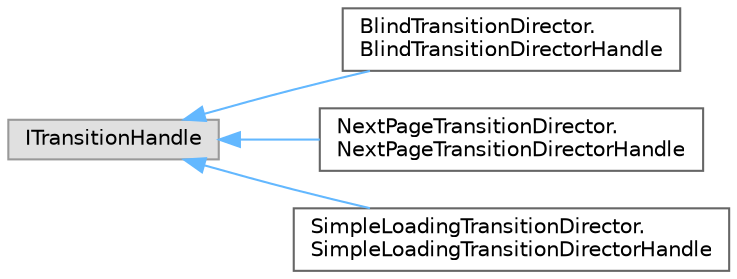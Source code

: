 digraph "クラス階層図"
{
 // LATEX_PDF_SIZE
  bgcolor="transparent";
  edge [fontname=Helvetica,fontsize=10,labelfontname=Helvetica,labelfontsize=10];
  node [fontname=Helvetica,fontsize=10,shape=box,height=0.2,width=0.4];
  rankdir="LR";
  Node0 [id="Node000000",label="ITransitionHandle",height=0.2,width=0.4,color="grey60", fillcolor="#E0E0E0", style="filled",tooltip=" "];
  Node0 -> Node1 [id="edge502_Node000000_Node000001",dir="back",color="steelblue1",style="solid",tooltip=" "];
  Node1 [id="Node000001",label="BlindTransitionDirector.\lBlindTransitionDirectorHandle",height=0.2,width=0.4,color="grey40", fillcolor="white", style="filled",URL="$class_blind_transition_director_1_1_blind_transition_director_handle.html",tooltip=" "];
  Node0 -> Node2 [id="edge503_Node000000_Node000002",dir="back",color="steelblue1",style="solid",tooltip=" "];
  Node2 [id="Node000002",label="NextPageTransitionDirector.\lNextPageTransitionDirectorHandle",height=0.2,width=0.4,color="grey40", fillcolor="white", style="filled",URL="$class_next_page_transition_director_1_1_next_page_transition_director_handle.html",tooltip=" "];
  Node0 -> Node3 [id="edge504_Node000000_Node000003",dir="back",color="steelblue1",style="solid",tooltip=" "];
  Node3 [id="Node000003",label="SimpleLoadingTransitionDirector.\lSimpleLoadingTransitionDirectorHandle",height=0.2,width=0.4,color="grey40", fillcolor="white", style="filled",URL="$class_simple_loading_transition_director_1_1_simple_loading_transition_director_handle.html",tooltip=" "];
}
